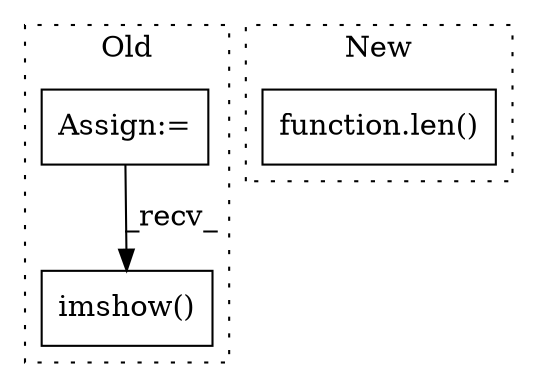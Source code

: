 digraph G {
subgraph cluster0 {
1 [label="imshow()" a="75" s="2581,2608" l="11,1" shape="box"];
3 [label="Assign:=" a="68" s="2348" l="3" shape="box"];
label = "Old";
style="dotted";
}
subgraph cluster1 {
2 [label="function.len()" a="75" s="2604,2614" l="4,1" shape="box"];
label = "New";
style="dotted";
}
3 -> 1 [label="_recv_"];
}